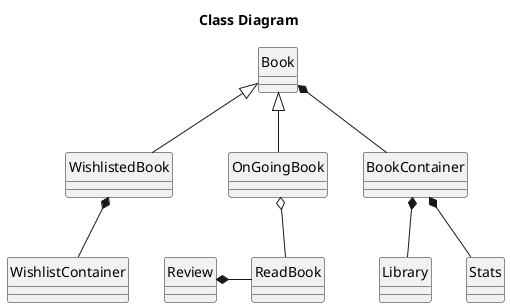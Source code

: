 @startuml
'https://plantuml.com/class-diagram

hide circle
title Class Diagram

class Book
class WishlistedBook
class OnGoingBook
class ReadBook
class BookContainer
class Review
class Stats
class WishlistContainer

class Library

Book <|-- WishlistedBook
Book <|-- OnGoingBook
Book *-- BookContainer
WishlistedBook *-- WishlistContainer
OnGoingBook o-- ReadBook
Review *- ReadBook
BookContainer *-- Stats
BookContainer *-- Library
@enduml